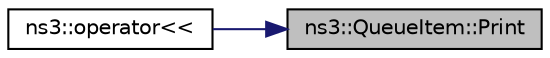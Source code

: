 digraph "ns3::QueueItem::Print"
{
 // LATEX_PDF_SIZE
  edge [fontname="Helvetica",fontsize="10",labelfontname="Helvetica",labelfontsize="10"];
  node [fontname="Helvetica",fontsize="10",shape=record];
  rankdir="RL";
  Node1 [label="ns3::QueueItem::Print",height=0.2,width=0.4,color="black", fillcolor="grey75", style="filled", fontcolor="black",tooltip="Print the item contents."];
  Node1 -> Node2 [dir="back",color="midnightblue",fontsize="10",style="solid",fontname="Helvetica"];
  Node2 [label="ns3::operator\<\<",height=0.2,width=0.4,color="black", fillcolor="white", style="filled",URL="$namespacens3.html#ab62953d425e1cc0707cfed90a65300c2",tooltip="Stream insertion operator."];
}
